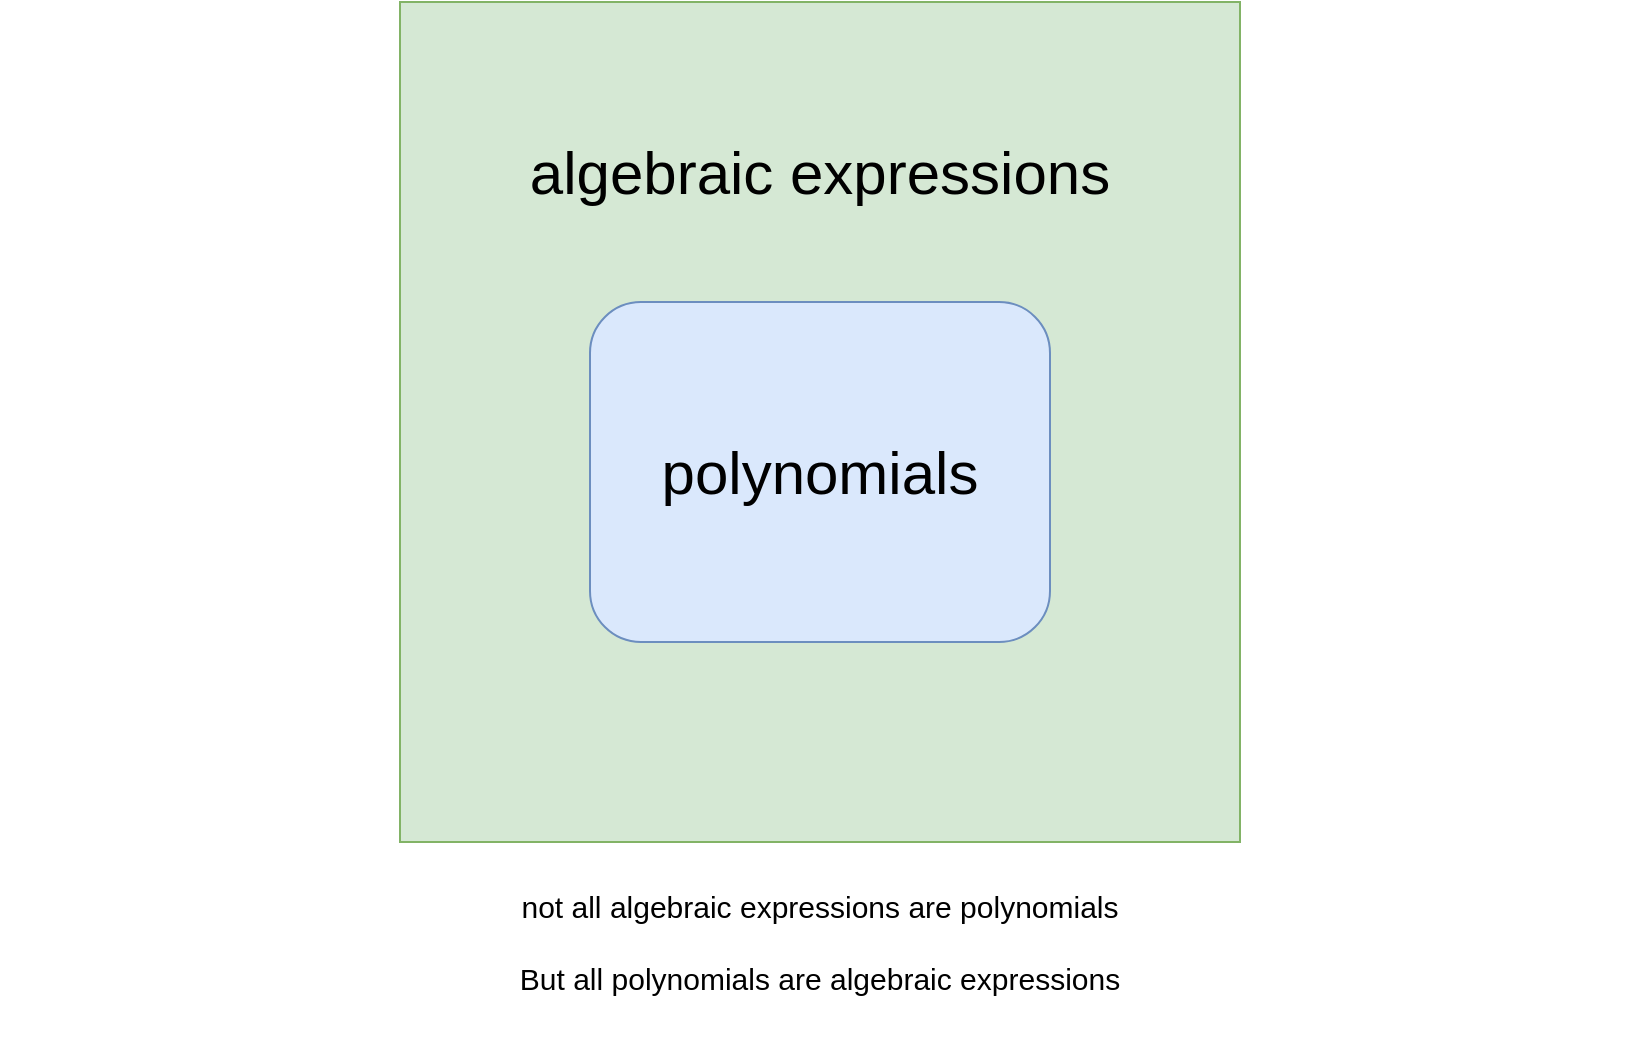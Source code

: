 <mxfile version="18.1.3" type="github">
  <diagram id="4X2-VYTh_pj3byaHqmZt" name="Page-1">
    <mxGraphModel dx="1426" dy="794" grid="1" gridSize="10" guides="1" tooltips="1" connect="1" arrows="1" fold="1" page="1" pageScale="1" pageWidth="850" pageHeight="1100" math="0" shadow="0">
      <root>
        <mxCell id="0" />
        <mxCell id="1" parent="0" />
        <mxCell id="OYCCCpeQl12Sz_3t2W0e-1" value="" style="whiteSpace=wrap;html=1;aspect=fixed;fillColor=#d5e8d4;strokeColor=#82b366;" vertex="1" parent="1">
          <mxGeometry x="240" y="210" width="420" height="420" as="geometry" />
        </mxCell>
        <mxCell id="OYCCCpeQl12Sz_3t2W0e-2" value="&lt;span data-reactroot=&quot;&quot; class=&quot;notion-enable-hover&quot; data-token-index=&quot;0&quot; style=&quot;&quot;&gt;&lt;font style=&quot;font-size: 30px;&quot;&gt;polynomials&lt;/font&gt;&lt;/span&gt;" style="rounded=1;whiteSpace=wrap;html=1;fillColor=#dae8fc;strokeColor=#6c8ebf;" vertex="1" parent="1">
          <mxGeometry x="335" y="360" width="230" height="170" as="geometry" />
        </mxCell>
        <mxCell id="OYCCCpeQl12Sz_3t2W0e-3" value="&lt;font style=&quot;font-size: 30px;&quot;&gt;algebraic expressions&lt;/font&gt;" style="text;html=1;strokeColor=none;fillColor=none;align=center;verticalAlign=middle;whiteSpace=wrap;rounded=0;" vertex="1" parent="1">
          <mxGeometry x="235" y="260" width="430" height="70" as="geometry" />
        </mxCell>
        <mxCell id="OYCCCpeQl12Sz_3t2W0e-4" value="&lt;font style=&quot;font-size: 15px;&quot;&gt;not all&amp;nbsp;&lt;span data-reactroot=&quot;&quot; class=&quot;notion-enable-hover&quot; data-token-index=&quot;1&quot; style=&quot;&quot;&gt;algebraic &lt;/span&gt;expressions are&amp;nbsp;&lt;span data-reactroot=&quot;&quot; class=&quot;notion-enable-hover&quot; data-token-index=&quot;3&quot; style=&quot;&quot;&gt;polynomials&lt;br&gt;&lt;/span&gt;But all&amp;nbsp;&lt;span data-reactroot=&quot;&quot; class=&quot;notion-enable-hover&quot; data-token-index=&quot;5&quot; style=&quot;&quot;&gt;polynomials &lt;/span&gt;are&amp;nbsp;&lt;span data-reactroot=&quot;&quot; class=&quot;notion-enable-hover&quot; data-token-index=&quot;7&quot; style=&quot;&quot;&gt;algebraic &lt;/span&gt;expressions&lt;/font&gt;" style="text;html=1;strokeColor=none;fillColor=none;align=center;verticalAlign=middle;whiteSpace=wrap;rounded=0;fontSize=30;" vertex="1" parent="1">
          <mxGeometry x="40" y="620" width="820" height="110" as="geometry" />
        </mxCell>
      </root>
    </mxGraphModel>
  </diagram>
</mxfile>
